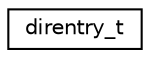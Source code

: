 digraph "类继承关系图"
{
  edge [fontname="Helvetica",fontsize="10",labelfontname="Helvetica",labelfontsize="10"];
  node [fontname="Helvetica",fontsize="10",shape=record];
  rankdir="LR";
  Node0 [label="direntry_t",height=0.2,width=0.4,color="black", fillcolor="white", style="filled",URL="$structdirentry__t.html"];
}
